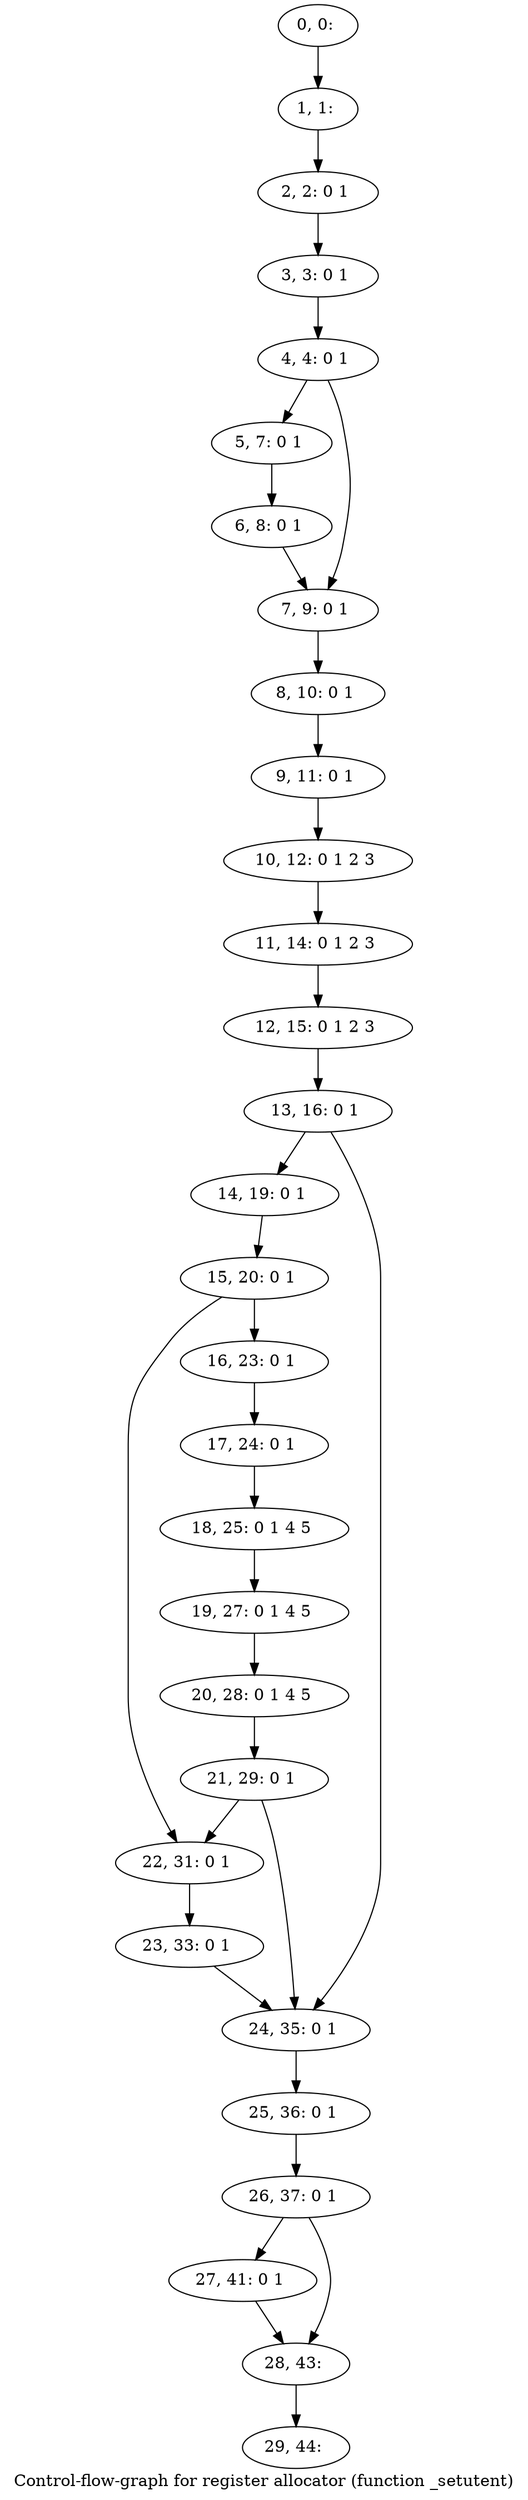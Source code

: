 digraph G {
graph [label="Control-flow-graph for register allocator (function _setutent)"]
0[label="0, 0: "];
1[label="1, 1: "];
2[label="2, 2: 0 1 "];
3[label="3, 3: 0 1 "];
4[label="4, 4: 0 1 "];
5[label="5, 7: 0 1 "];
6[label="6, 8: 0 1 "];
7[label="7, 9: 0 1 "];
8[label="8, 10: 0 1 "];
9[label="9, 11: 0 1 "];
10[label="10, 12: 0 1 2 3 "];
11[label="11, 14: 0 1 2 3 "];
12[label="12, 15: 0 1 2 3 "];
13[label="13, 16: 0 1 "];
14[label="14, 19: 0 1 "];
15[label="15, 20: 0 1 "];
16[label="16, 23: 0 1 "];
17[label="17, 24: 0 1 "];
18[label="18, 25: 0 1 4 5 "];
19[label="19, 27: 0 1 4 5 "];
20[label="20, 28: 0 1 4 5 "];
21[label="21, 29: 0 1 "];
22[label="22, 31: 0 1 "];
23[label="23, 33: 0 1 "];
24[label="24, 35: 0 1 "];
25[label="25, 36: 0 1 "];
26[label="26, 37: 0 1 "];
27[label="27, 41: 0 1 "];
28[label="28, 43: "];
29[label="29, 44: "];
0->1 ;
1->2 ;
2->3 ;
3->4 ;
4->5 ;
4->7 ;
5->6 ;
6->7 ;
7->8 ;
8->9 ;
9->10 ;
10->11 ;
11->12 ;
12->13 ;
13->14 ;
13->24 ;
14->15 ;
15->16 ;
15->22 ;
16->17 ;
17->18 ;
18->19 ;
19->20 ;
20->21 ;
21->22 ;
21->24 ;
22->23 ;
23->24 ;
24->25 ;
25->26 ;
26->27 ;
26->28 ;
27->28 ;
28->29 ;
}
